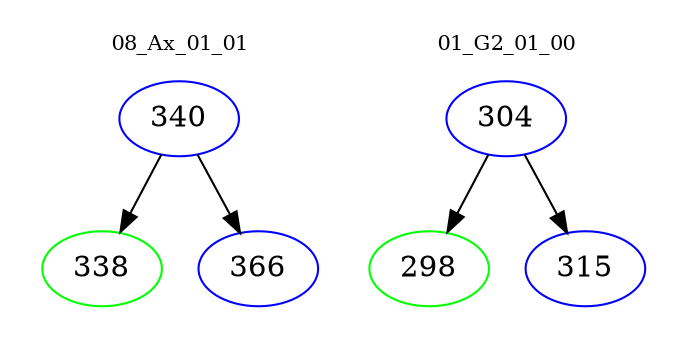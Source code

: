 digraph{
subgraph cluster_0 {
color = white
label = "08_Ax_01_01";
fontsize=10;
T0_340 [label="340", color="blue"]
T0_340 -> T0_338 [color="black"]
T0_338 [label="338", color="green"]
T0_340 -> T0_366 [color="black"]
T0_366 [label="366", color="blue"]
}
subgraph cluster_1 {
color = white
label = "01_G2_01_00";
fontsize=10;
T1_304 [label="304", color="blue"]
T1_304 -> T1_298 [color="black"]
T1_298 [label="298", color="green"]
T1_304 -> T1_315 [color="black"]
T1_315 [label="315", color="blue"]
}
}
